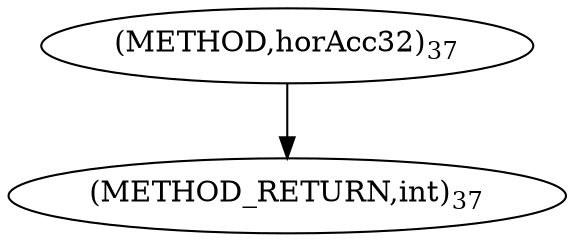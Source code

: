 digraph "horAcc32" {  
"35626" [label = <(METHOD,horAcc32)<SUB>37</SUB>> ]
"35630" [label = <(METHOD_RETURN,int)<SUB>37</SUB>> ]
  "35626" -> "35630" 
}
